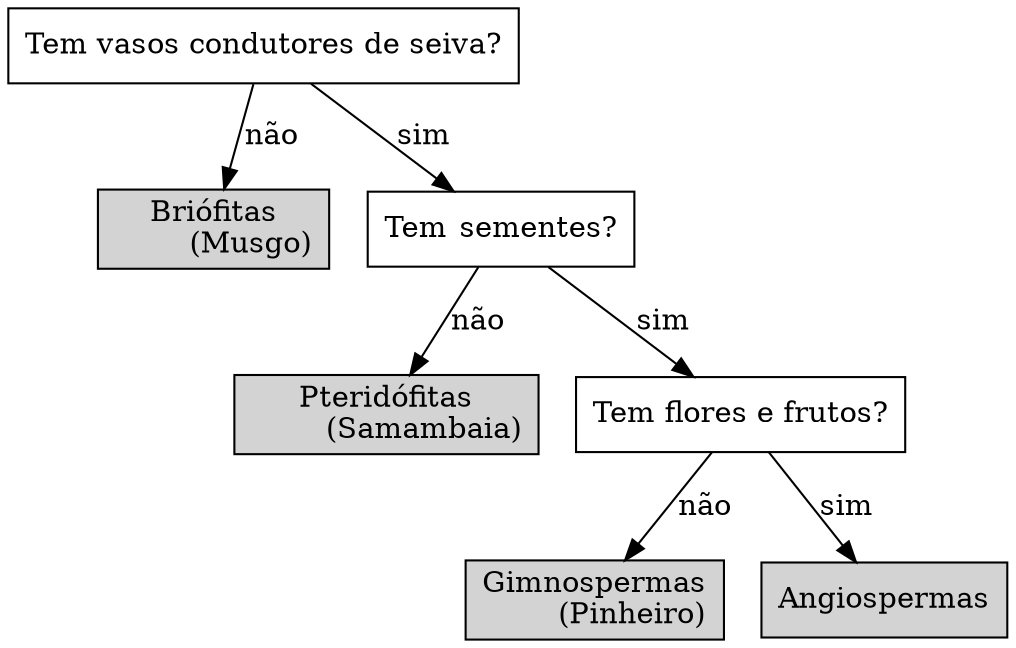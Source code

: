 digraph tree {
    node[shape=msquare];
    
	no0 [label="Tem vasos condutores de seiva?"];
	        
	no1 [label="Briófitas
	(Musgo)" style=filled];
	     
	no2 [label="Tem	sementes?"];
	
	no3 [label="Pteridófitas
	(Samambaia)" style=filled];
	     
	no4 [label="Tem flores e frutos?"];
	     
	no5 [label="Gimnospermas
	(Pinheiro)" style=filled];
	     
	no6 [label="Angiospermas"
	style=filled];
	
	no0 -> no1[label="não"];
	no0 -> no2[label="sim"];
	
	no2 -> no3[label="não"];
	no2 -> no4[label="sim"];
	
	no4 -> no5[label="não"];
	no4 -> no6[label="sim"];

}